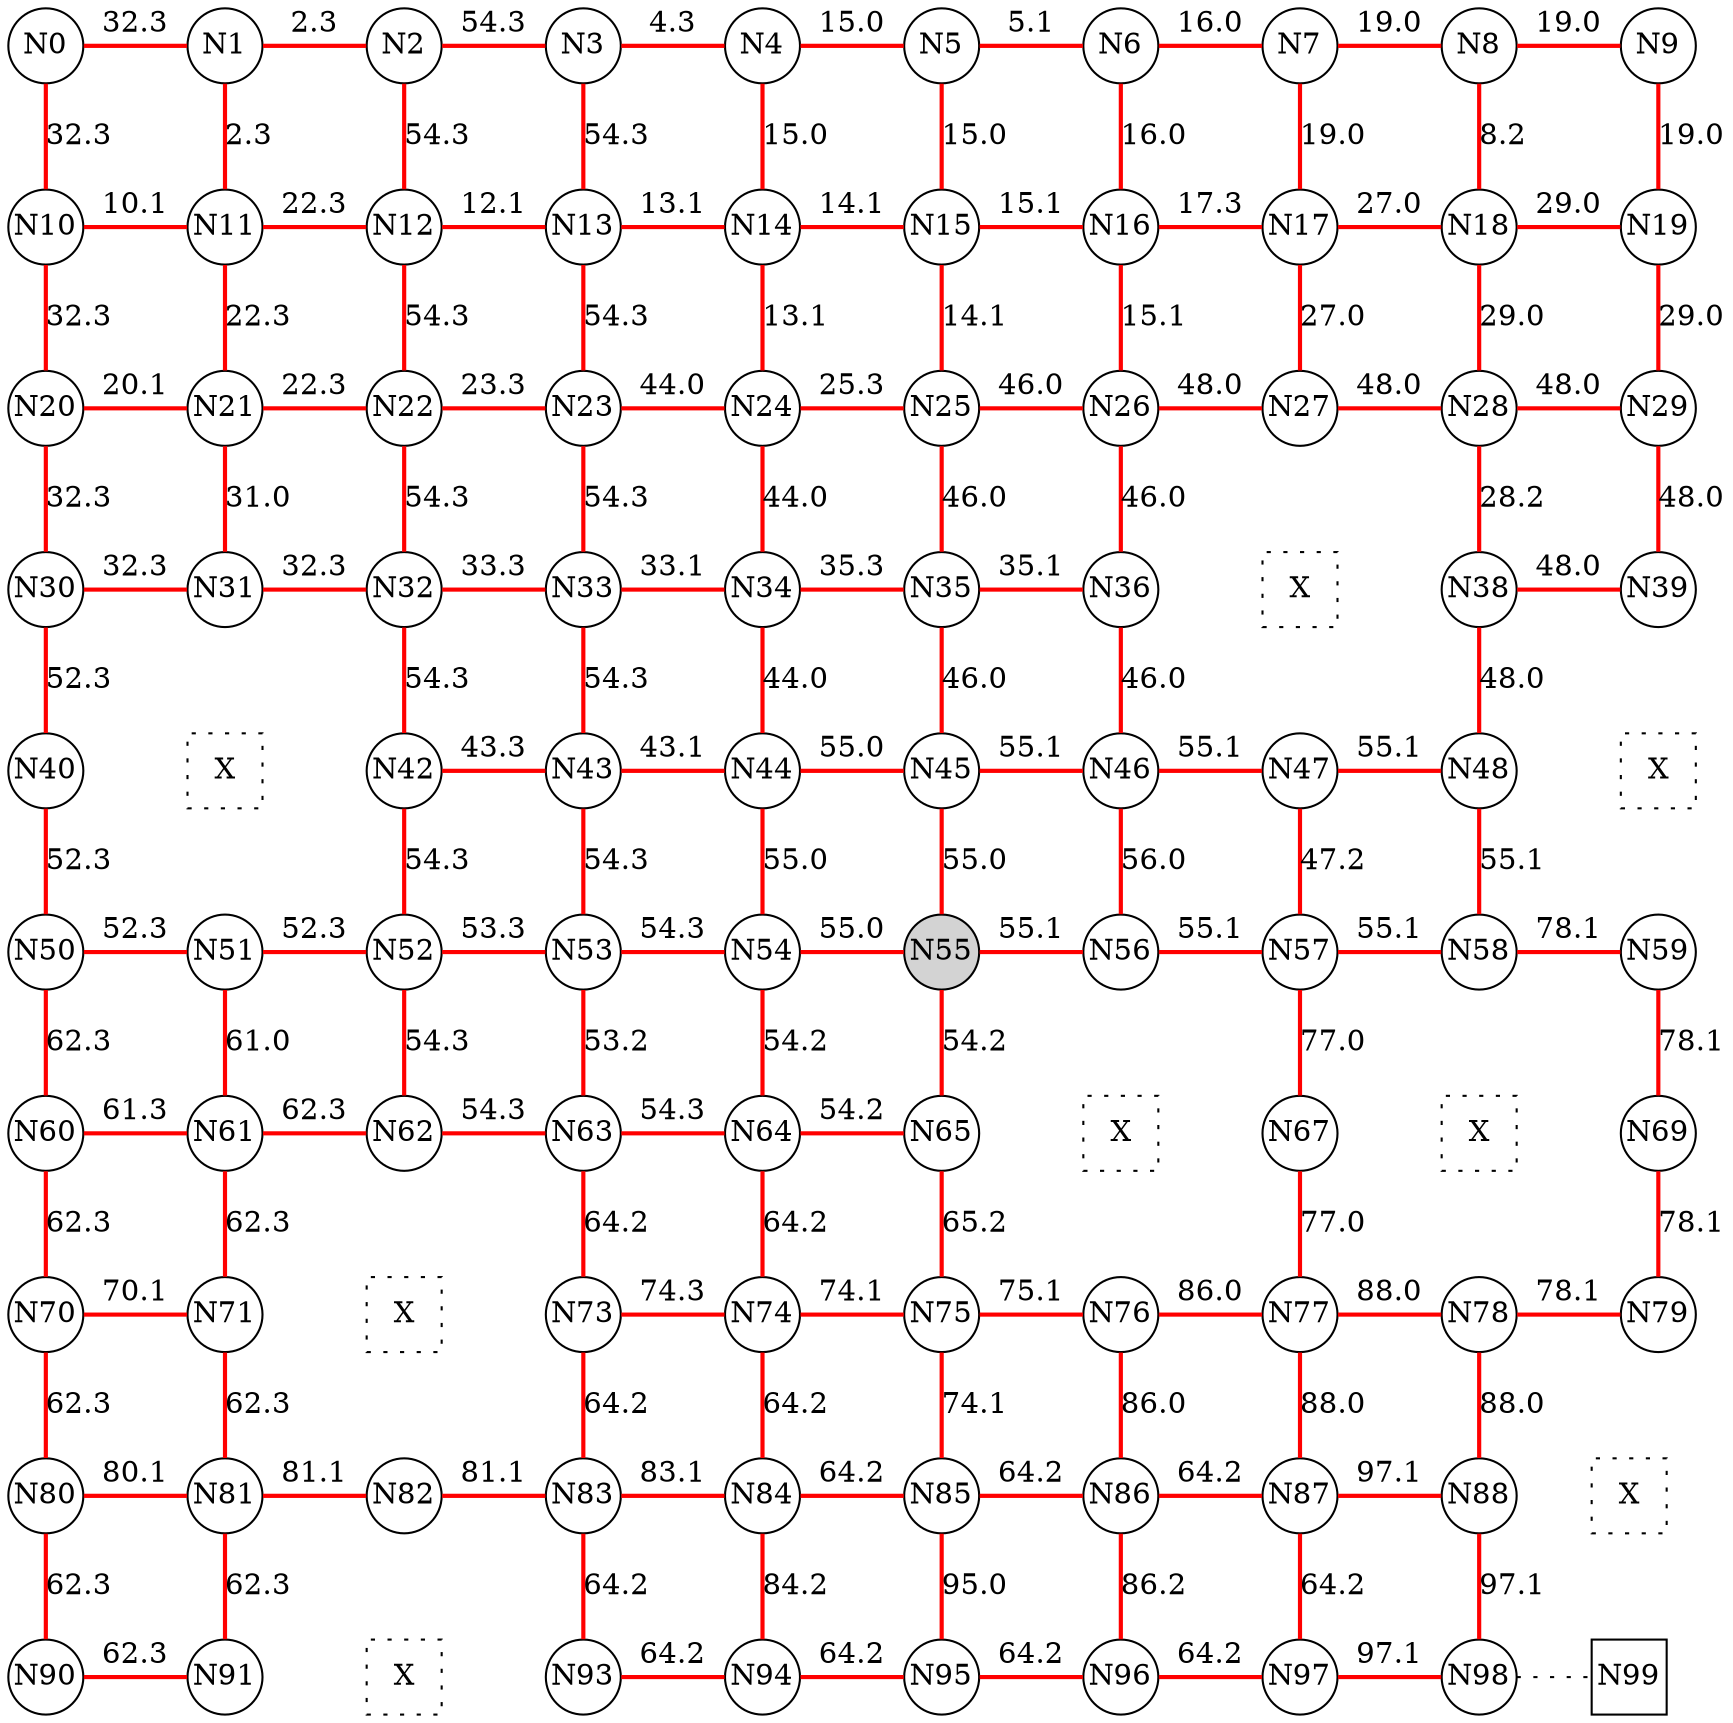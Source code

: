 
 digraph G { graph [layout=dot] 
 {rank=same; N0 [shape=circle, fixedsize=true]; N1 [shape=circle, fixedsize=true]; N2 [shape=circle, fixedsize=true]; N3 [shape=circle, fixedsize=true]; N4 [shape=circle, fixedsize=true]; N5 [shape=circle, fixedsize=true]; N6 [shape=circle, fixedsize=true]; N7 [shape=circle, fixedsize=true]; N8 [shape=circle, fixedsize=true]; N9 [shape=circle, fixedsize=true];  }
 {rank=same; N10 [shape=circle, fixedsize=true]; N11 [shape=circle, fixedsize=true]; N12 [shape=circle, fixedsize=true]; N13 [shape=circle, fixedsize=true]; N14 [shape=circle, fixedsize=true]; N15 [shape=circle, fixedsize=true]; N16 [shape=circle, fixedsize=true]; N17 [shape=circle, fixedsize=true]; N18 [shape=circle, fixedsize=true]; N19 [shape=circle, fixedsize=true];  }
 {rank=same; N20 [shape=circle, fixedsize=true]; N21 [shape=circle, fixedsize=true]; N22 [shape=circle, fixedsize=true]; N23 [shape=circle, fixedsize=true]; N24 [shape=circle, fixedsize=true]; N25 [shape=circle, fixedsize=true]; N26 [shape=circle, fixedsize=true]; N27 [shape=circle, fixedsize=true]; N28 [shape=circle, fixedsize=true]; N29 [shape=circle, fixedsize=true];  }
 {rank=same; N30 [shape=circle, fixedsize=true]; N31 [shape=circle, fixedsize=true]; N32 [shape=circle, fixedsize=true]; N33 [shape=circle, fixedsize=true]; N34 [shape=circle, fixedsize=true]; N35 [shape=circle, fixedsize=true]; N36 [shape=circle, fixedsize=true]; N37 [shape=square, style=dotted, fixedsize=true, label=X]; N38 [shape=circle, fixedsize=true]; N39 [shape=circle, fixedsize=true];  }
 {rank=same; N40 [shape=circle, fixedsize=true]; N41 [shape=square, style=dotted, fixedsize=true, label=X]; N42 [shape=circle, fixedsize=true]; N43 [shape=circle, fixedsize=true]; N44 [shape=circle, fixedsize=true]; N45 [shape=circle, fixedsize=true]; N46 [shape=circle, fixedsize=true]; N47 [shape=circle, fixedsize=true]; N48 [shape=circle, fixedsize=true]; N49 [shape=square, style=dotted, fixedsize=true, label=X];  }
 {rank=same; N50 [shape=circle, fixedsize=true]; N51 [shape=circle, fixedsize=true]; N52 [shape=circle, fixedsize=true]; N53 [shape=circle, fixedsize=true]; N54 [shape=circle, fixedsize=true]; N55 [shape=circle, style=filled, fixedsize=true]; N56 [shape=circle, fixedsize=true]; N57 [shape=circle, fixedsize=true]; N58 [shape=circle, fixedsize=true]; N59 [shape=circle, fixedsize=true];  }
 {rank=same; N60 [shape=circle, fixedsize=true]; N61 [shape=circle, fixedsize=true]; N62 [shape=circle, fixedsize=true]; N63 [shape=circle, fixedsize=true]; N64 [shape=circle, fixedsize=true]; N65 [shape=circle, fixedsize=true]; N66 [shape=square, style=dotted, fixedsize=true, label=X]; N67 [shape=circle, fixedsize=true]; N68 [shape=square, style=dotted, fixedsize=true, label=X]; N69 [shape=circle, fixedsize=true];  }
 {rank=same; N70 [shape=circle, fixedsize=true]; N71 [shape=circle, fixedsize=true]; N72 [shape=square, style=dotted, fixedsize=true, label=X]; N73 [shape=circle, fixedsize=true]; N74 [shape=circle, fixedsize=true]; N75 [shape=circle, fixedsize=true]; N76 [shape=circle, fixedsize=true]; N77 [shape=circle, fixedsize=true]; N78 [shape=circle, fixedsize=true]; N79 [shape=circle, fixedsize=true];  }
 {rank=same; N80 [shape=circle, fixedsize=true]; N81 [shape=circle, fixedsize=true]; N82 [shape=circle, fixedsize=true]; N83 [shape=circle, fixedsize=true]; N84 [shape=circle, fixedsize=true]; N85 [shape=circle, fixedsize=true]; N86 [shape=circle, fixedsize=true]; N87 [shape=circle, fixedsize=true]; N88 [shape=circle, fixedsize=true]; N89 [shape=square, style=dotted, fixedsize=true, label=X];  }
 {rank=same; N90 [shape=circle, fixedsize=true]; N91 [shape=circle, fixedsize=true]; N92 [shape=square, style=dotted, fixedsize=true, label=X]; N93 [shape=circle, fixedsize=true]; N94 [shape=circle, fixedsize=true]; N95 [shape=circle, fixedsize=true]; N96 [shape=circle, fixedsize=true]; N97 [shape=circle, fixedsize=true]; N98 [shape=circle, fixedsize=true]; N99 [shape=square, fixedsize=true];  }
N0->N1 [dir=none, color=red, style=bold, label="32.3"]
N1->N2 [dir=none, color=red, style=bold, label="2.3"]
N2->N3 [dir=none, color=red, style=bold, label="54.3"]
N3->N4 [dir=none, color=red, style=bold, label="4.3"]
N4->N5 [dir=none, color=red, style=bold, label="15.0"]
N5->N6 [dir=none, color=red, style=bold, label="5.1"]
N6->N7 [dir=none, color=red, style=bold, label="16.0"]
N7->N8 [dir=none, color=red, style=bold, label="19.0"]
N8->N9 [dir=none, color=red, style=bold, label="19.0"]
N10->N11 [dir=none, color=red, style=bold, label="10.1"]
N11->N12 [dir=none, color=red, style=bold, label="22.3"]
N12->N13 [dir=none, color=red, style=bold, label="12.1"]
N13->N14 [dir=none, color=red, style=bold, label="13.1"]
N14->N15 [dir=none, color=red, style=bold, label="14.1"]
N15->N16 [dir=none, color=red, style=bold, label="15.1"]
N16->N17 [dir=none, color=red, style=bold, label="17.3"]
N17->N18 [dir=none, color=red, style=bold, label="27.0"]
N18->N19 [dir=none, color=red, style=bold, label="29.0"]
N20->N21 [dir=none, color=red, style=bold, label="20.1"]
N21->N22 [dir=none, color=red, style=bold, label="22.3"]
N22->N23 [dir=none, color=red, style=bold, label="23.3"]
N23->N24 [dir=none, color=red, style=bold, label="44.0"]
N24->N25 [dir=none, color=red, style=bold, label="25.3"]
N25->N26 [dir=none, color=red, style=bold, label="46.0"]
N26->N27 [dir=none, color=red, style=bold, label="48.0"]
N27->N28 [dir=none, color=red, style=bold, label="48.0"]
N28->N29 [dir=none, color=red, style=bold, label="48.0"]
N30->N31 [dir=none, color=red, style=bold, label="32.3"]
N31->N32 [dir=none, color=red, style=bold, label="32.3"]
N32->N33 [dir=none, color=red, style=bold, label="33.3"]
N33->N34 [dir=none, color=red, style=bold, label="33.1"]
N34->N35 [dir=none, color=red, style=bold, label="35.3"]
N35->N36 [dir=none, color=red, style=bold, label="35.1"]
N36->N37 [dir=none, style=invis, label=" "]
N37->N38 [dir=none, style=invis, label=" "]
N38->N39 [dir=none, color=red, style=bold, label="48.0"]
N40->N41 [dir=none, style=invis, label=" "]
N41->N42 [dir=none, style=invis, label=" "]
N42->N43 [dir=none, color=red, style=bold, label="43.3"]
N43->N44 [dir=none, color=red, style=bold, label="43.1"]
N44->N45 [dir=none, color=red, style=bold, label="55.0"]
N45->N46 [dir=none, color=red, style=bold, label="55.1"]
N46->N47 [dir=none, color=red, style=bold, label="55.1"]
N47->N48 [dir=none, color=red, style=bold, label="55.1"]
N48->N49 [dir=none, style=invis, label=" "]
N50->N51 [dir=none, color=red, style=bold, label="52.3"]
N51->N52 [dir=none, color=red, style=bold, label="52.3"]
N52->N53 [dir=none, color=red, style=bold, label="53.3"]
N53->N54 [dir=none, color=red, style=bold, label="54.3"]
N54->N55 [dir=none, color=red, style=bold, label="55.0"]
N55->N56 [dir=none, color=red, style=bold, label="55.1"]
N56->N57 [dir=none, color=red, style=bold, label="55.1"]
N57->N58 [dir=none, color=red, style=bold, label="55.1"]
N58->N59 [dir=none, color=red, style=bold, label="78.1"]
N60->N61 [dir=none, color=red, style=bold, label="61.3"]
N61->N62 [dir=none, color=red, style=bold, label="62.3"]
N62->N63 [dir=none, color=red, style=bold, label="54.3"]
N63->N64 [dir=none, color=red, style=bold, label="54.3"]
N64->N65 [dir=none, color=red, style=bold, label="54.2"]
N65->N66 [dir=none, style=invis, label=" "]
N66->N67 [dir=none, style=invis, label=" "]
N67->N68 [dir=none, style=invis, label=" "]
N68->N69 [dir=none, style=invis, label=" "]
N70->N71 [dir=none, color=red, style=bold, label="70.1"]
N71->N72 [dir=none, style=invis, label=" "]
N72->N73 [dir=none, style=invis, label=" "]
N73->N74 [dir=none, color=red, style=bold, label="74.3"]
N74->N75 [dir=none, color=red, style=bold, label="74.1"]
N75->N76 [dir=none, color=red, style=bold, label="75.1"]
N76->N77 [dir=none, color=red, style=bold, label="86.0"]
N77->N78 [dir=none, color=red, style=bold, label="88.0"]
N78->N79 [dir=none, color=red, style=bold, label="78.1"]
N80->N81 [dir=none, color=red, style=bold, label="80.1"]
N81->N82 [dir=none, color=red, style=bold, label="81.1"]
N82->N83 [dir=none, color=red, style=bold, label="81.1"]
N83->N84 [dir=none, color=red, style=bold, label="83.1"]
N84->N85 [dir=none, color=red, style=bold, label="64.2"]
N85->N86 [dir=none, color=red, style=bold, label="64.2"]
N86->N87 [dir=none, color=red, style=bold, label="64.2"]
N87->N88 [dir=none, color=red, style=bold, label="97.1"]
N88->N89 [dir=none, style=invis, label=" "]
N90->N91 [dir=none, color=red, style=bold, label="62.3"]
N91->N92 [dir=none, style=invis, label=" "]
N92->N93 [dir=none, style=invis, label=" "]
N93->N94 [dir=none, color=red, style=bold, label="64.2"]
N94->N95 [dir=none, color=red, style=bold, label="64.2"]
N95->N96 [dir=none, color=red, style=bold, label="64.2"]
N96->N97 [dir=none, color=red, style=bold, label="64.2"]
N97->N98 [dir=none, color=red, style=bold, label="97.1"]
N98->N99 [dir=none, style=dotted, label=""]
N0->N10 [dir=none, color=red, style=bold, label="32.3"]
N10->N20 [dir=none, color=red, style=bold, label="32.3"]
N20->N30 [dir=none, color=red, style=bold, label="32.3"]
N30->N40 [dir=none, color=red, style=bold, label="52.3"]
N40->N50 [dir=none, color=red, style=bold, label="52.3"]
N50->N60 [dir=none, color=red, style=bold, label="62.3"]
N60->N70 [dir=none, color=red, style=bold, label="62.3"]
N70->N80 [dir=none, color=red, style=bold, label="62.3"]
N80->N90 [dir=none, color=red, style=bold, label="62.3"]
N1->N11 [dir=none, color=red, style=bold, label="2.3"]
N11->N21 [dir=none, color=red, style=bold, label="22.3"]
N21->N31 [dir=none, color=red, style=bold, label="31.0"]
N31->N41 [dir=none, style=invis, label=" "]
N41->N51 [dir=none, style=invis, label=" "]
N51->N61 [dir=none, color=red, style=bold, label="61.0"]
N61->N71 [dir=none, color=red, style=bold, label="62.3"]
N71->N81 [dir=none, color=red, style=bold, label="62.3"]
N81->N91 [dir=none, color=red, style=bold, label="62.3"]
N2->N12 [dir=none, color=red, style=bold, label="54.3"]
N12->N22 [dir=none, color=red, style=bold, label="54.3"]
N22->N32 [dir=none, color=red, style=bold, label="54.3"]
N32->N42 [dir=none, color=red, style=bold, label="54.3"]
N42->N52 [dir=none, color=red, style=bold, label="54.3"]
N52->N62 [dir=none, color=red, style=bold, label="54.3"]
N62->N72 [dir=none, style=invis, label=" "]
N72->N82 [dir=none, style=invis, label=" "]
N82->N92 [dir=none, style=invis, label=" "]
N3->N13 [dir=none, color=red, style=bold, label="54.3"]
N13->N23 [dir=none, color=red, style=bold, label="54.3"]
N23->N33 [dir=none, color=red, style=bold, label="54.3"]
N33->N43 [dir=none, color=red, style=bold, label="54.3"]
N43->N53 [dir=none, color=red, style=bold, label="54.3"]
N53->N63 [dir=none, color=red, style=bold, label="53.2"]
N63->N73 [dir=none, color=red, style=bold, label="64.2"]
N73->N83 [dir=none, color=red, style=bold, label="64.2"]
N83->N93 [dir=none, color=red, style=bold, label="64.2"]
N4->N14 [dir=none, color=red, style=bold, label="15.0"]
N14->N24 [dir=none, color=red, style=bold, label="13.1"]
N24->N34 [dir=none, color=red, style=bold, label="44.0"]
N34->N44 [dir=none, color=red, style=bold, label="44.0"]
N44->N54 [dir=none, color=red, style=bold, label="55.0"]
N54->N64 [dir=none, color=red, style=bold, label="54.2"]
N64->N74 [dir=none, color=red, style=bold, label="64.2"]
N74->N84 [dir=none, color=red, style=bold, label="64.2"]
N84->N94 [dir=none, color=red, style=bold, label="84.2"]
N5->N15 [dir=none, color=red, style=bold, label="15.0"]
N15->N25 [dir=none, color=red, style=bold, label="14.1"]
N25->N35 [dir=none, color=red, style=bold, label="46.0"]
N35->N45 [dir=none, color=red, style=bold, label="46.0"]
N45->N55 [dir=none, color=red, style=bold, label="55.0"]
N55->N65 [dir=none, color=red, style=bold, label="54.2"]
N65->N75 [dir=none, color=red, style=bold, label="65.2"]
N75->N85 [dir=none, color=red, style=bold, label="74.1"]
N85->N95 [dir=none, color=red, style=bold, label="95.0"]
N6->N16 [dir=none, color=red, style=bold, label="16.0"]
N16->N26 [dir=none, color=red, style=bold, label="15.1"]
N26->N36 [dir=none, color=red, style=bold, label="46.0"]
N36->N46 [dir=none, color=red, style=bold, label="46.0"]
N46->N56 [dir=none, color=red, style=bold, label="56.0"]
N56->N66 [dir=none, style=invis, label=" "]
N66->N76 [dir=none, style=invis, label=" "]
N76->N86 [dir=none, color=red, style=bold, label="86.0"]
N86->N96 [dir=none, color=red, style=bold, label="86.2"]
N7->N17 [dir=none, color=red, style=bold, label="19.0"]
N17->N27 [dir=none, color=red, style=bold, label="27.0"]
N27->N37 [dir=none, style=invis, label=" "]
N37->N47 [dir=none, style=invis, label=" "]
N47->N57 [dir=none, color=red, style=bold, label="47.2"]
N57->N67 [dir=none, color=red, style=bold, label="77.0"]
N67->N77 [dir=none, color=red, style=bold, label="77.0"]
N77->N87 [dir=none, color=red, style=bold, label="88.0"]
N87->N97 [dir=none, color=red, style=bold, label="64.2"]
N8->N18 [dir=none, color=red, style=bold, label="8.2"]
N18->N28 [dir=none, color=red, style=bold, label="29.0"]
N28->N38 [dir=none, color=red, style=bold, label="28.2"]
N38->N48 [dir=none, color=red, style=bold, label="48.0"]
N48->N58 [dir=none, color=red, style=bold, label="55.1"]
N58->N68 [dir=none, style=invis, label=" "]
N68->N78 [dir=none, style=invis, label=" "]
N78->N88 [dir=none, color=red, style=bold, label="88.0"]
N88->N98 [dir=none, color=red, style=bold, label="97.1"]
N9->N19 [dir=none, color=red, style=bold, label="19.0"]
N19->N29 [dir=none, color=red, style=bold, label="29.0"]
N29->N39 [dir=none, color=red, style=bold, label="48.0"]
N39->N49 [dir=none, style=invis, label=" "]
N49->N59 [dir=none, style=invis, label=" "]
N59->N69 [dir=none, color=red, style=bold, label="78.1"]
N69->N79 [dir=none, color=red, style=bold, label="78.1"]
N79->N89 [dir=none, style=invis, label=" "]
N89->N99 [dir=none, style=invis, label=" "]
 }